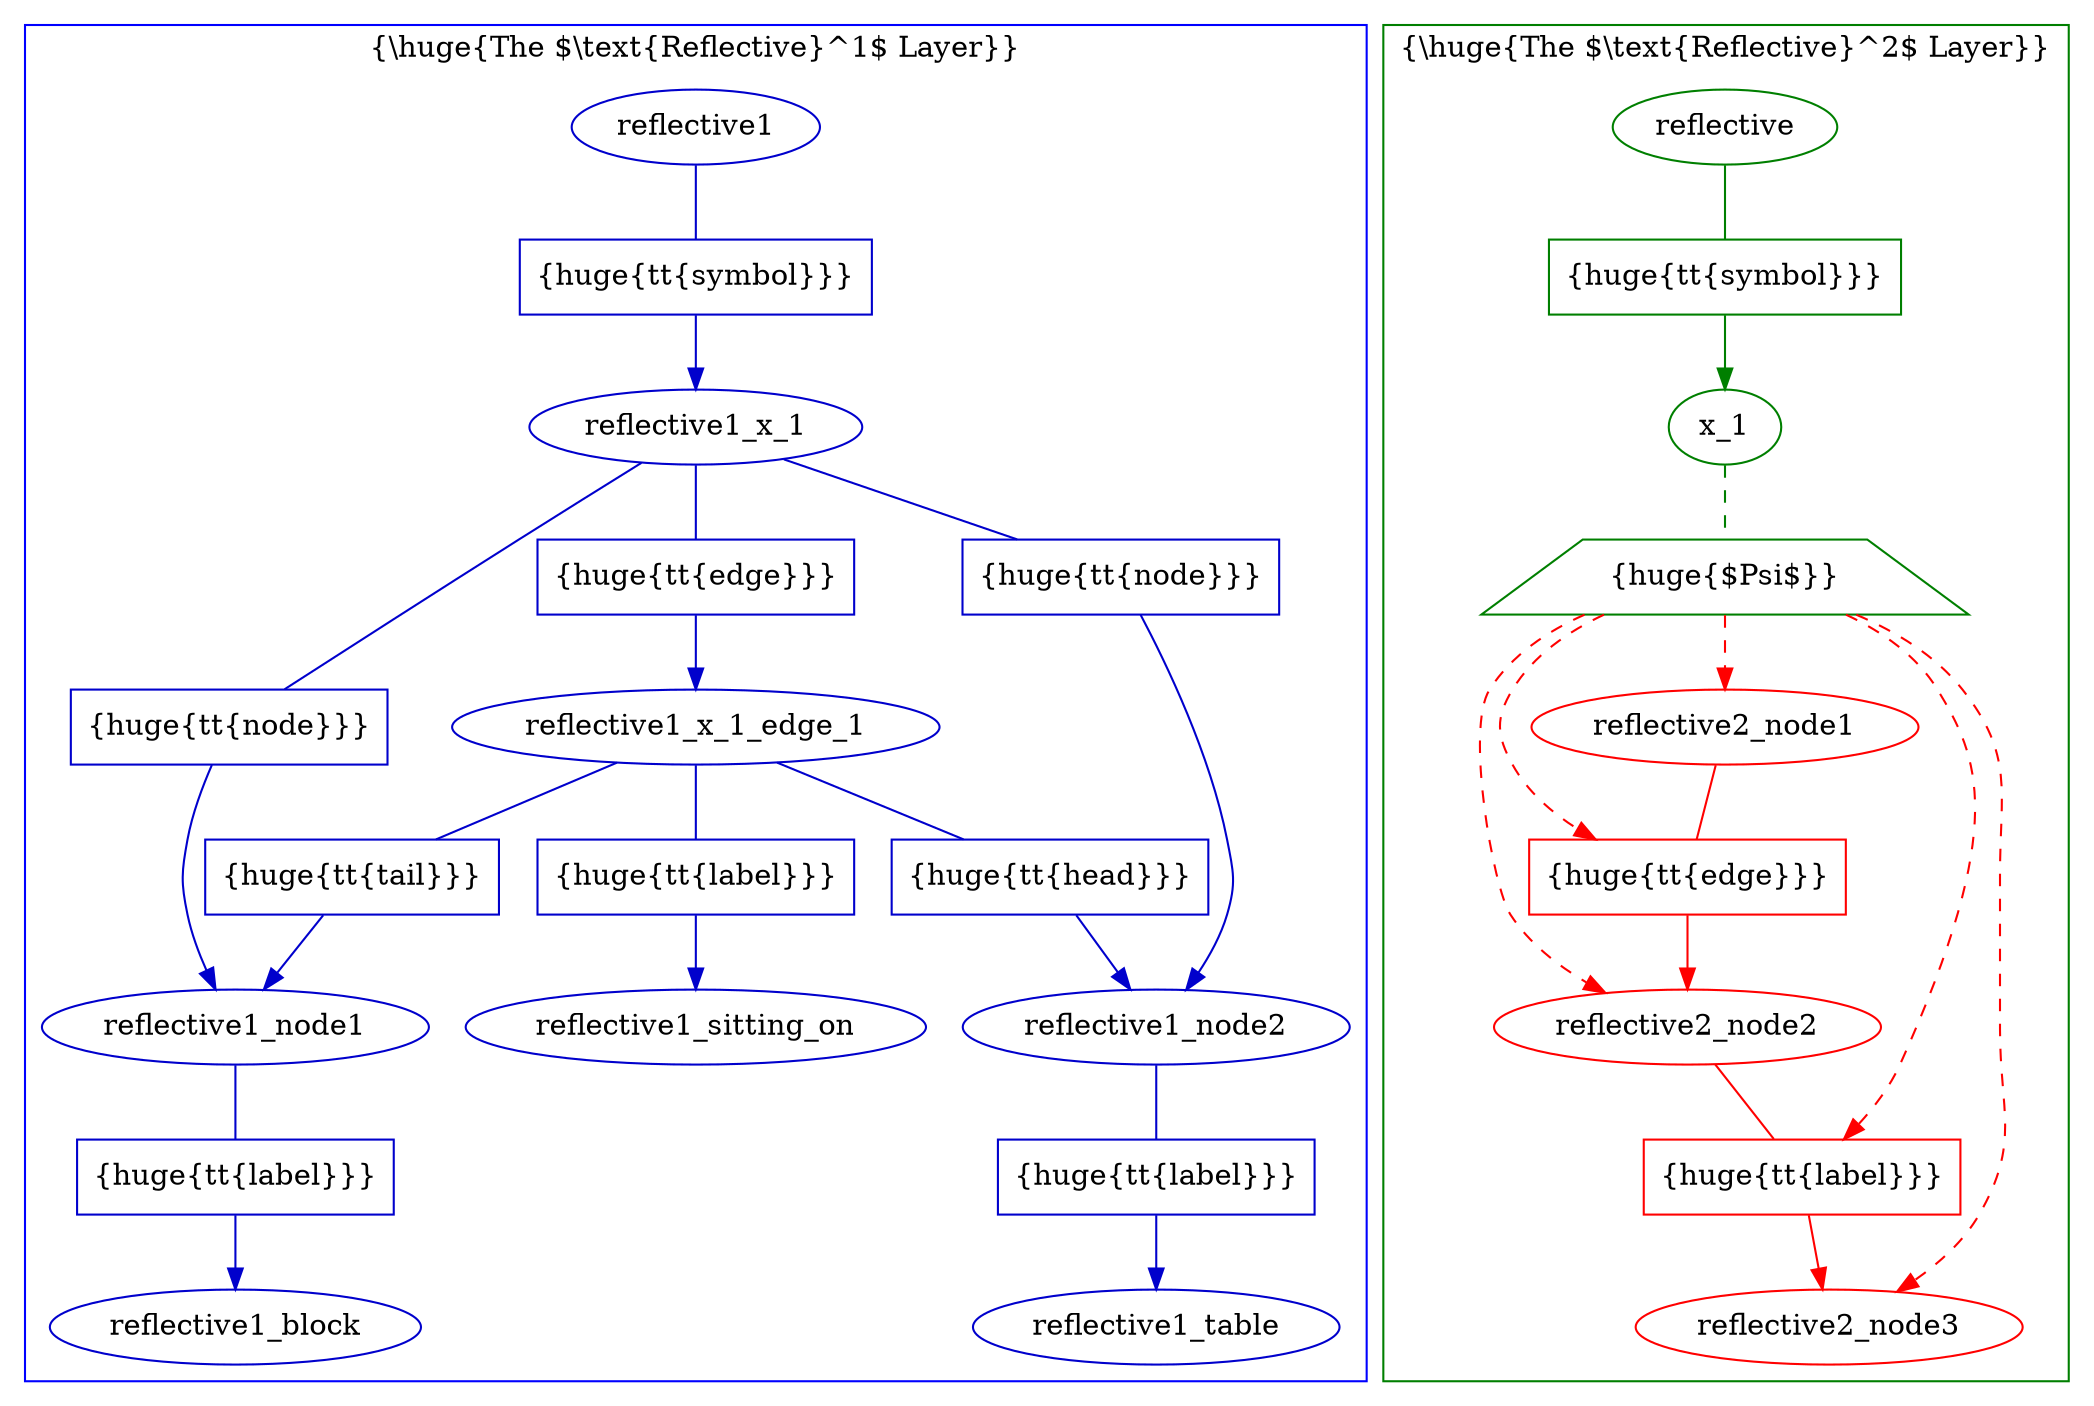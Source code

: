 digraph G {

  //subgraph cluster_0 {
  //  label = "{\\huge{The $\\text{Reflective}^0$ Layer}}";
  //  //labelloc = "b";
  //  color=black;
  //  
  //  // reflective^0
  //  node [fillcolor = white, color = "#000000", style = filled];
  //  edge [color = "#000000"];
  //  
  //  physical_block   [texlbl = "{\huge{\tt{Block}}}"];
  //  physical_table   [texlbl = "{\huge{\tt{Table}}}"];
  //  
  //  physical_block_sitting_on_physical_table [shape=box,style=filled,label="{\huge{\tt{sitting-on}}}"];
  //  physical_block -> physical_block_sitting_on_physical_table [arrowhead=none];
  //  physical_block_sitting_on_physical_table -> physical_table [style="-triangle 45"];
  //}
  
  subgraph cluster_1 {
    label = "{\\huge{The $\\text{Reflective}^1$ Layer}}";
    labelloc = "t";
    color=blue
    
    // reflective
    node [fillcolor = white, color = "#0000CC", style = filled];
    edge [color = "#0000CC"];
    
    
    reflective1_block   [texlbl = "{\huge{\tt{Block}}}"];
    
    //reflective1_block_redarrow_physical_block [shape=box,style=filled,label="{\huge{\tt{isomorphic}}}",color=red];
    //reflective1_block -> reflective1_block_redarrow_physical_block [arrowhead=none,style=dashed,color=red];
    //reflective1_block_redarrow_physical_block -> physical_block [style="-triangle 45,dashed",color=red];
    
    reflective1_table   [texlbl = "{\huge{\tt{Table}}}"];
    
    //reflective1_table_redarrow_physical_table [shape=box,style=filled,label="{\huge{\tt{isomorphic}}}",color=red];
    //reflective1_table -> reflective1_table_redarrow_physical_table [arrowhead=none,style=dashed,color=red];
    //reflective1_table_redarrow_physical_table -> physical_table [style="-triangle 45,dashed",color=red];


    // reflective1_node1
    
    reflective1_node1 [texlbl = "{\huge{\tt{Node}}}"];

    reflective1_node1_label_reflective1_block [shape=box,label="{\huge{\tt{label}}}"];
    reflective1_node1 -> reflective1_node1_label_reflective1_block [arrowhead=none];
    reflective1_node1_label_reflective1_block -> reflective1_block [style="-triangle 45"];
    

    // reflective1_node2
    
    reflective1_node2 [texlbl = "{\huge{\tt{Node}}}"];
    
    reflective1_node2_label_reflective1_table [shape=box,label="{\huge{\tt{label}}}"];
    reflective1_node2 -> reflective1_node2_label_reflective1_table [arrowhead=none];
    reflective1_node2_label_reflective1_table -> reflective1_table [style="-triangle 45"];
    
    
    
    reflective1_sitting_on  [texlbl = "{\huge{\tt{sitting-on}}}"];
    
    //reflective1_sitting_on_redarrow_physical_block [shape=box,style=filled,label="{\huge{\tt{isomorphic}}}",color=red];
    //reflective1_sitting_on -> reflective1_sitting_on_redarrow_physical_block [arrowhead=none,style=dashed,color=red];
    //reflective1_sitting_on_redarrow_physical_block -> physical_block_sitting_on_physical_table [style="-triangle 45,dashed",color=red];


    reflective1 [texlbl = "{\huge{\tt{Reflective}}}"];
    
    reflective1_x_1 [texlbl = "{\huge{\tt{Symbol*}}}"];
    
    reflective1_symbol_reflective1_x_1 [shape=box,style=filled,label="{\huge{\tt{symbol}}}",nodesep="0.02"];
    reflective1 -> reflective1_symbol_reflective1_x_1 [arrowhead=none];
    reflective1_symbol_reflective1_x_1 -> reflective1_x_1 [style="-triangle 45"];
    
    // node references
    
    reflective1_x_1_node_reflective1_node1 [shape=box,style=filled,label="{\huge{\tt{node}}}",nodesep=0.02];
    reflective1_x_1 -> reflective1_x_1_node_reflective1_node1 [arrowhead=none];
    reflective1_x_1_node_reflective1_node1 -> reflective1_node1 [style="-triangle 45"];
    
    reflective1_x_1_node_reflective1_node2 [shape=box,style=filled,label="{\huge{\tt{node}}}",nodesep=0.02];
    reflective1_x_1 -> reflective1_x_1_node_reflective1_node2 [arrowhead=none];
    reflective1_x_1_node_reflective1_node2 -> reflective1_node2 [style="-triangle 45"];
    
    // reflective1_x_1_edge_1: Block-1 sitting-on Table-1
    
    reflective1_x_1_edge_1 [texlbl = "{\huge{\tt{Edge}}}"];
    
    reflective1_x_1_edge_reflective1_x_1_edge_1 [shape=box,style=filled,label="{\huge{\tt{edge}}}"];
    reflective1_x_1 -> reflective1_x_1_edge_reflective1_x_1_edge_1 [arrowhead=none];
    reflective1_x_1_edge_reflective1_x_1_edge_1 -> reflective1_x_1_edge_1 [style="-triangle 45"];
        
    reflective1_x_1_edge_1_tail_reflective1_node1 [shape=box,style=filled,label="{\huge{\tt{tail}}}"];
    reflective1_x_1_edge_1 -> reflective1_x_1_edge_1_tail_reflective1_node1 [arrowhead=none];
    reflective1_x_1_edge_1_tail_reflective1_node1 -> reflective1_node1 [style="-triangle 45"];
        
    reflective1_x_1_edge_1_head_reflective1_node2 [shape=box,style=filled,label="{\huge{\tt{head}}}"];
    reflective1_x_1_edge_1 -> reflective1_x_1_edge_1_head_reflective1_node2 [arrowhead=none];
    reflective1_x_1_edge_1_head_reflective1_node2 -> reflective1_node2 [style="-triangle 45"];
        
    reflective1_x_1_edge_1_label_reflective1_node2 [shape=box,style=filled,label="{\huge{\tt{label}}}"];
    reflective1_x_1_edge_1 -> reflective1_x_1_edge_1_label_reflective1_node2 [arrowhead=none];
    reflective1_x_1_edge_1_label_reflective1_node2 -> reflective1_sitting_on [style="-triangle 45"];
        
    //reflective1_x_1_edge_1 -> physical_block_reflective1_sitting_on_physical_table [style="-triangle 45,dashed",color=red]


  }

  subgraph cluster_2 {
    label = "{\\huge{The $\\text{Reflective}^2$ Layer}}";
    labelloc = "t";
    color="#007F00"
    
    // reflective
    node [fillcolor = white, color = "#007F00", style = filled];
    edge [color = "#007F00"];
    
    reflective2_node1 [texlbl = "{\huge{\tt{Symbol*}}}",color=red];
    reflective2_node2 [texlbl = "{\huge{\tt{Edge}}}",color=red];
    reflective2_node3 [texlbl = "{\huge{\tt{sitting-on}}}",color=red];
    
    reflective2_node1_relation_reflective2_node2 [shape=box,style=filled,label="{\huge{\tt{edge}}}",color=red];
    reflective2_node1 -> reflective2_node1_relation_reflective2_node2 [arrowhead=none,color=red];
    reflective2_node1_relation_reflective2_node2 -> reflective2_node2 [style="-triangle 45",color=red];
    
    reflective2_node2_relation_reflective2_node3 [shape=box,style=filled,label="{\huge{\tt{label}}}",color=red];
    reflective2_node2 -> reflective2_node2_relation_reflective2_node3 [arrowhead=none,color=red];
    reflective2_node2_relation_reflective2_node3 -> reflective2_node3 [style="-triangle 45",color=red];
    
    reflective [texlbl = "{\huge{\tt{Reflective}}}"];
    
    // x_1^*
    
    x_1 [texlbl = "{\huge{\tt{Symbol*}}}"];
    x_1_reflecting [shape=trapezium,style=filled,label="{\huge{$\Psi$}}",nodesep="0.02",margin="0.11,0.055"];
    x_1 -> x_1_reflecting [style=dashed,arrowhead=none];
    x_1_reflecting -> reflective2_node1 [style="-triangle 45,dashed", color=red];
    x_1_reflecting -> reflective2_node1_relation_reflective2_node2 [style="-triangle 45,dashed", color=red];
    x_1_reflecting -> reflective2_node2 [style="-triangle 45,dashed", color=red];
    x_1_reflecting -> reflective2_node2_relation_reflective2_node3 [style="-triangle 45,dashed", color=red];
    x_1_reflecting -> reflective2_node3 [style="-triangle 45,dashed", color=red];
    
    reflective_symbol_x_1 [shape=box,label="{\huge{\tt{symbol}}}"];
    reflective -> reflective_symbol_x_1 [arrowhead=none];
    reflective_symbol_x_1 -> x_1 [style="-triangle 45"];
    

  }

}
